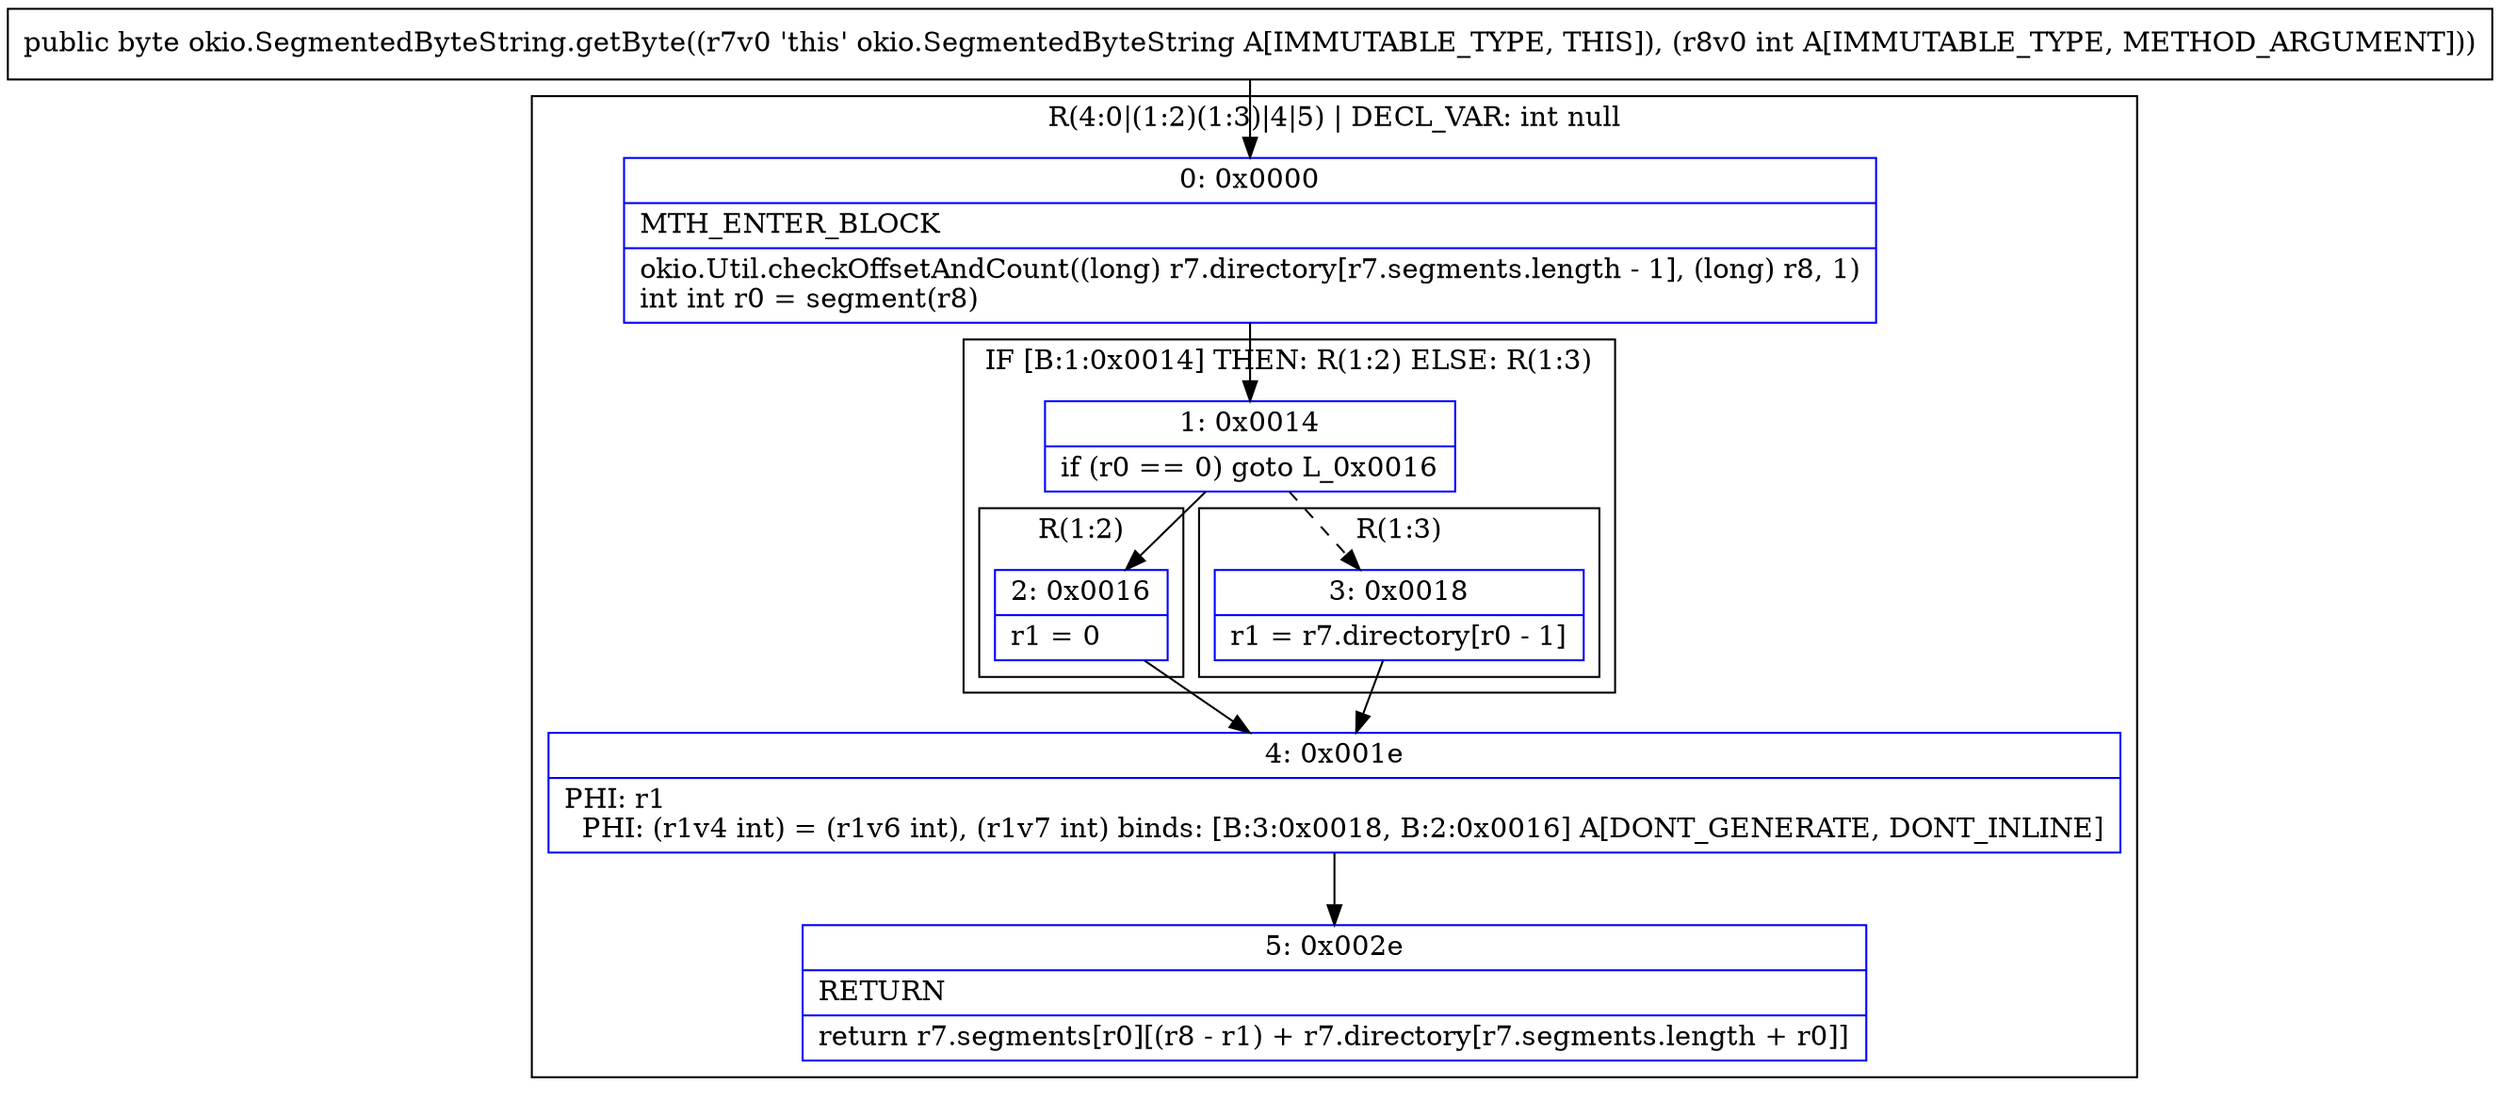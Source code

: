 digraph "CFG forokio.SegmentedByteString.getByte(I)B" {
subgraph cluster_Region_1104690920 {
label = "R(4:0|(1:2)(1:3)|4|5) | DECL_VAR: int null\l";
node [shape=record,color=blue];
Node_0 [shape=record,label="{0\:\ 0x0000|MTH_ENTER_BLOCK\l|okio.Util.checkOffsetAndCount((long) r7.directory[r7.segments.length \- 1], (long) r8, 1)\lint int r0 = segment(r8)\l}"];
subgraph cluster_IfRegion_22103088 {
label = "IF [B:1:0x0014] THEN: R(1:2) ELSE: R(1:3)";
node [shape=record,color=blue];
Node_1 [shape=record,label="{1\:\ 0x0014|if (r0 == 0) goto L_0x0016\l}"];
subgraph cluster_Region_1867059470 {
label = "R(1:2)";
node [shape=record,color=blue];
Node_2 [shape=record,label="{2\:\ 0x0016|r1 = 0\l}"];
}
subgraph cluster_Region_1919587878 {
label = "R(1:3)";
node [shape=record,color=blue];
Node_3 [shape=record,label="{3\:\ 0x0018|r1 = r7.directory[r0 \- 1]\l}"];
}
}
Node_4 [shape=record,label="{4\:\ 0x001e|PHI: r1 \l  PHI: (r1v4 int) = (r1v6 int), (r1v7 int) binds: [B:3:0x0018, B:2:0x0016] A[DONT_GENERATE, DONT_INLINE]\l}"];
Node_5 [shape=record,label="{5\:\ 0x002e|RETURN\l|return r7.segments[r0][(r8 \- r1) + r7.directory[r7.segments.length + r0]]\l}"];
}
MethodNode[shape=record,label="{public byte okio.SegmentedByteString.getByte((r7v0 'this' okio.SegmentedByteString A[IMMUTABLE_TYPE, THIS]), (r8v0 int A[IMMUTABLE_TYPE, METHOD_ARGUMENT])) }"];
MethodNode -> Node_0;
Node_0 -> Node_1;
Node_1 -> Node_2;
Node_1 -> Node_3[style=dashed];
Node_2 -> Node_4;
Node_3 -> Node_4;
Node_4 -> Node_5;
}

